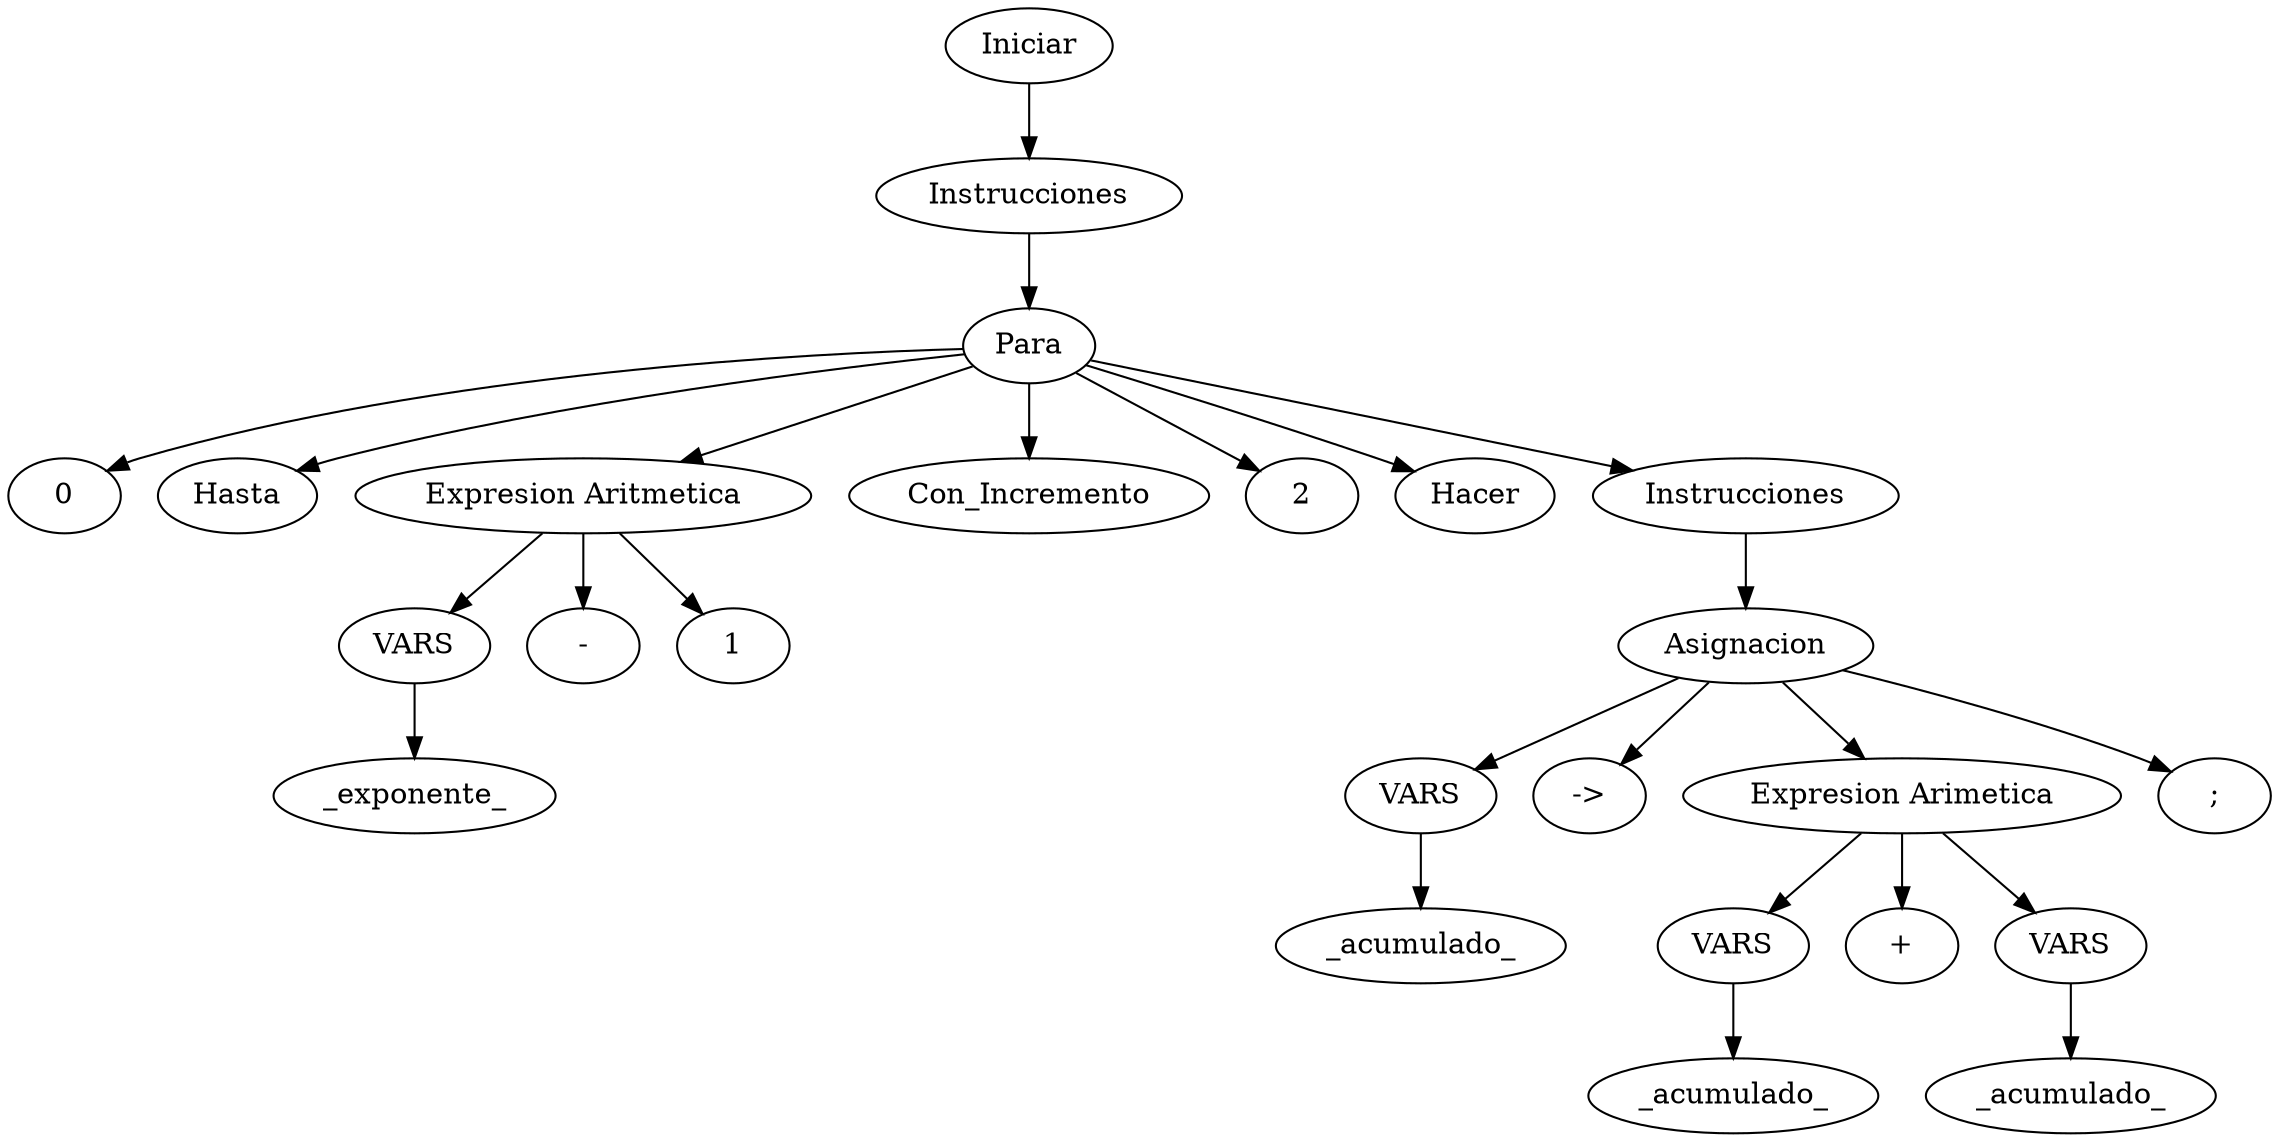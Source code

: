 digraph G{
"node1424442708" [ label = "Iniciar",];
"node1916488920" [ label = "Instrucciones",];
"node647288955" [ label = "Para",];
"node1854261788" [ label = "0",];
"node647288955" -> "node1854261788" [ label = "",];
"node2555773" [ label = "Hasta",];
"node647288955" -> "node2555773" [ label = "",];
"node676544045" [ label = "Expresion Aritmetica",];
"node671382620" [ label = "VARS",];
"node1745983082" [ label = "_exponente_",];
"node671382620" -> "node1745983082" [ label = "",];
"node676544045" -> "node671382620" [ label = "",];
"node1601917186" [ label = "-",];
"node676544045" -> "node1601917186" [ label = "",];
"node1860746902" [ label = "1",];
"node676544045" -> "node1860746902" [ label = "",];
"node647288955" -> "node676544045" [ label = "",];
"node1703270795" [ label = "Con_Incremento",];
"node647288955" -> "node1703270795" [ label = "",];
"node29602199" [ label = "2",];
"node647288955" -> "node29602199" [ label = "",];
"node70587372" [ label = "Hacer",];
"node647288955" -> "node70587372" [ label = "",];
"node797053426" [ label = "Instrucciones",];
"node1686166536" [ label = "Asignacion",];
"node2018743814" [ label = "VARS",];
"node1423265939" [ label = "_acumulado_",];
"node2018743814" -> "node1423265939" [ label = "",];
"node1686166536" -> "node2018743814" [ label = "",];
"node1810351738" [ label = "->",];
"node1686166536" -> "node1810351738" [ label = "",];
"node166012818" [ label = "Expresion Arimetica",];
"node1835168526" [ label = "VARS",];
"node323876857" [ label = "_acumulado_",];
"node1835168526" -> "node323876857" [ label = "",];
"node166012818" -> "node1835168526" [ label = "",];
"node1179396092" [ label = "+",];
"node166012818" -> "node1179396092" [ label = "",];
"node1714766096" [ label = "VARS",];
"node405906651" [ label = "_acumulado_",];
"node1714766096" -> "node405906651" [ label = "",];
"node166012818" -> "node1714766096" [ label = "",];
"node1686166536" -> "node166012818" [ label = "",];
"node1681877531" [ label = ";",];
"node1686166536" -> "node1681877531" [ label = "",];
"node797053426" -> "node1686166536" [ label = "",];
"node647288955" -> "node797053426" [ label = "",];
"node1916488920" -> "node647288955" [ label = "",];
"node1424442708" -> "node1916488920" [ label = "",];
}